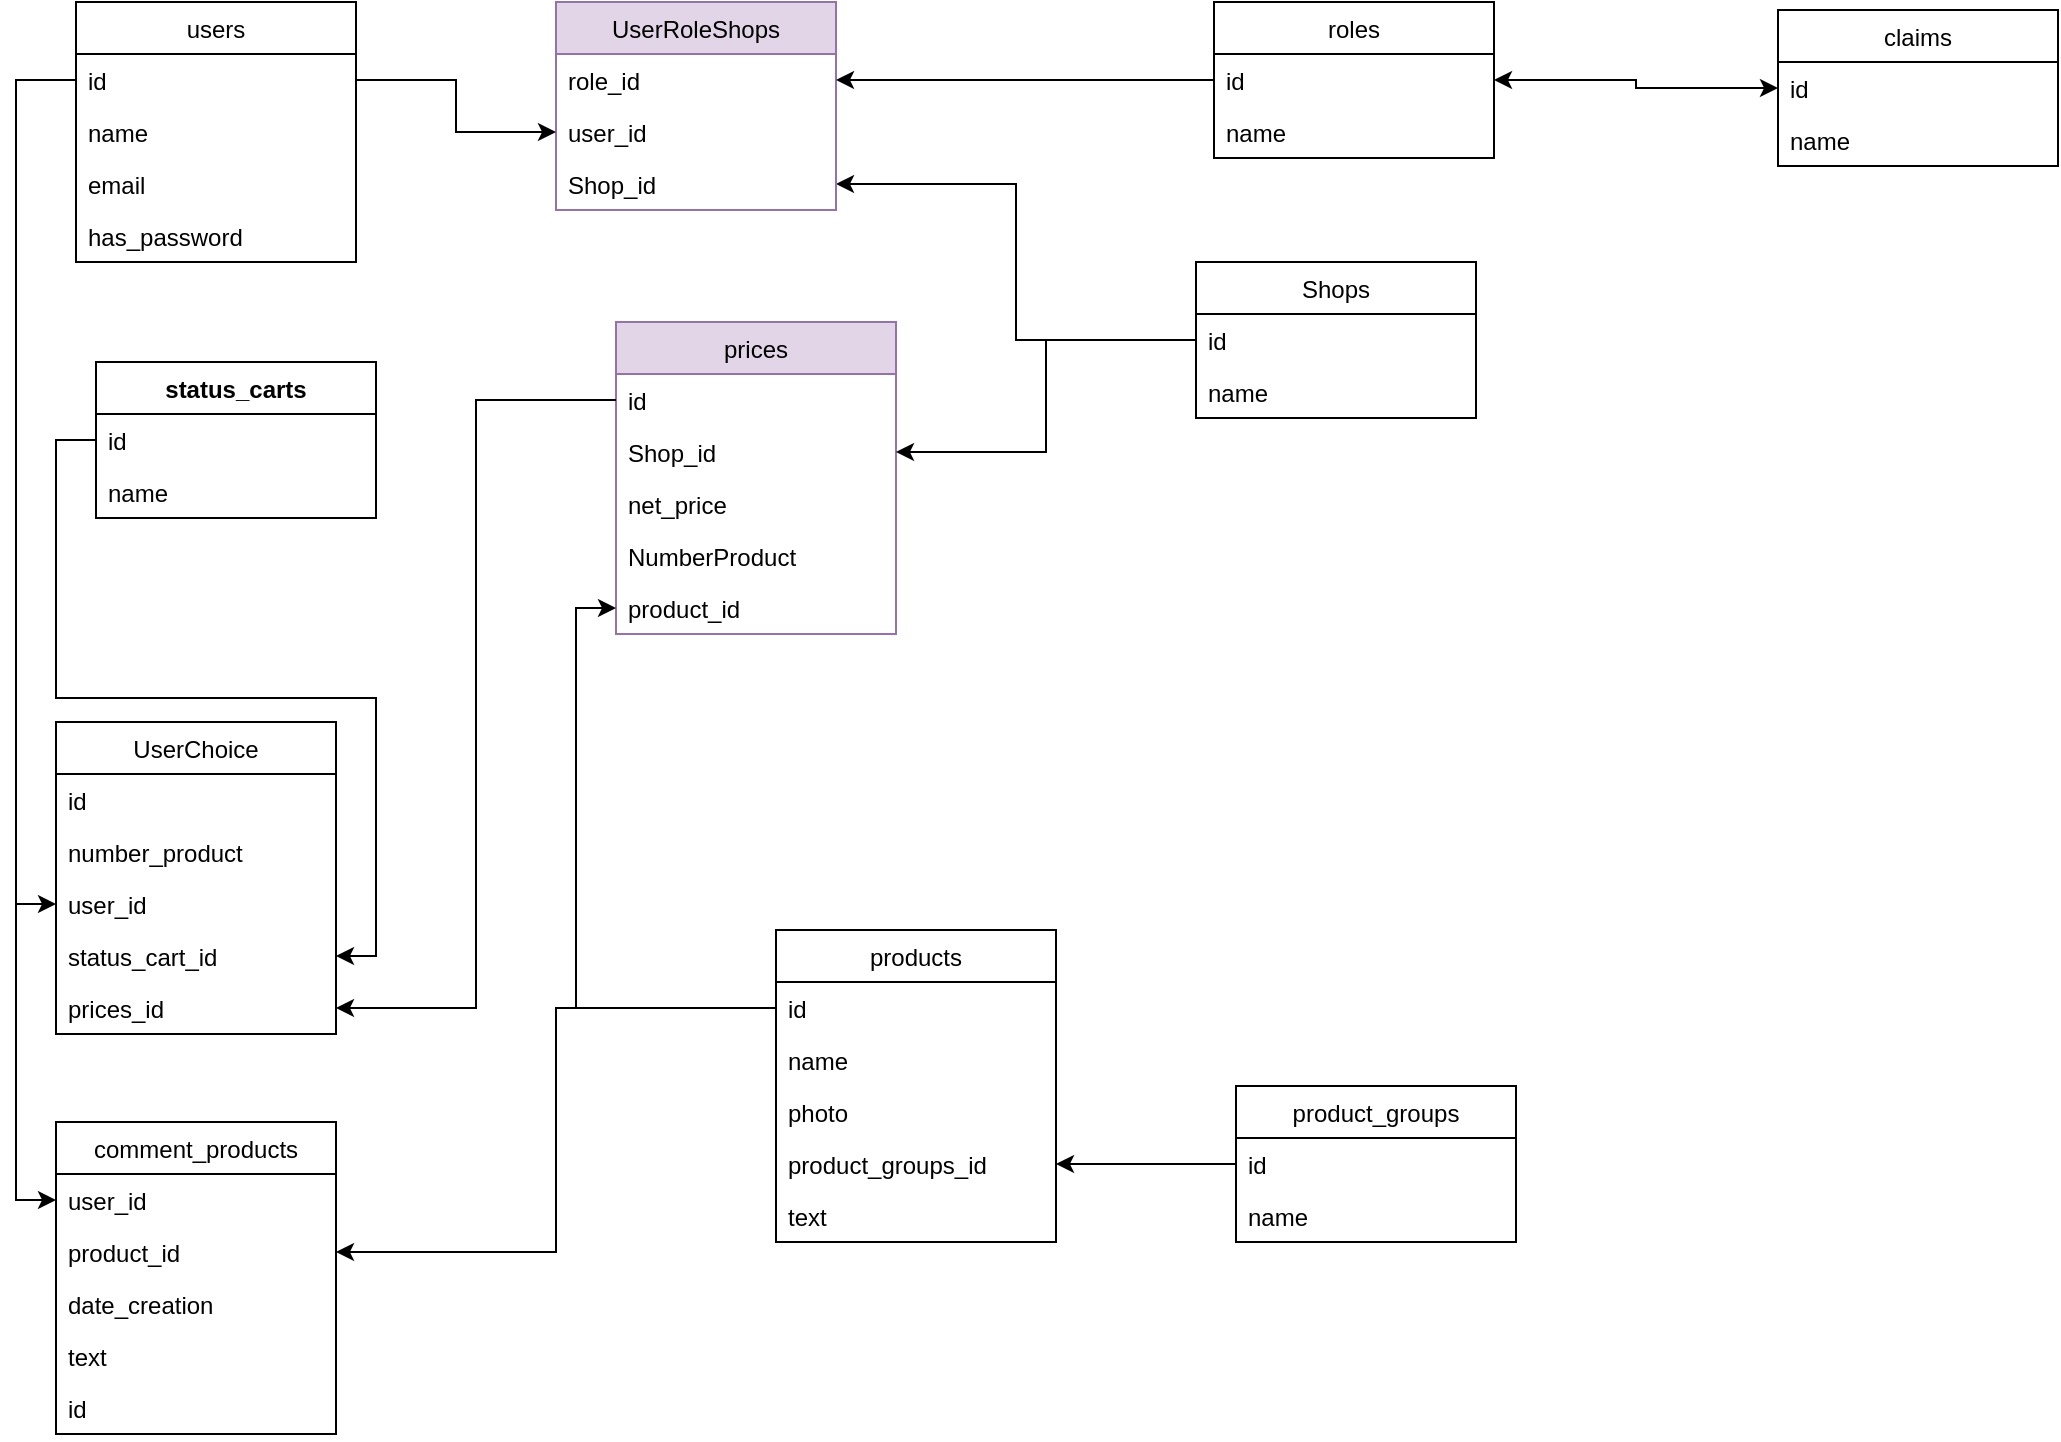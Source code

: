 <mxfile version="16.6.2" type="device"><diagram id="-d2kux74rYZ0cA2vroeV" name="Page-1"><mxGraphModel dx="868" dy="1619" grid="1" gridSize="10" guides="1" tooltips="1" connect="1" arrows="1" fold="1" page="1" pageScale="1" pageWidth="827" pageHeight="1169" math="0" shadow="0"><root><mxCell id="0"/><mxCell id="1" parent="0"/><mxCell id="ogZNsXddtf7emXaKWY2I-17" value="products" style="swimlane;fontStyle=0;childLayout=stackLayout;horizontal=1;startSize=26;horizontalStack=0;resizeParent=1;resizeParentMax=0;resizeLast=0;collapsible=1;marginBottom=0;" parent="1" vertex="1"><mxGeometry x="740" y="-156" width="140" height="156" as="geometry"><mxRectangle x="210" y="50" width="50" height="26" as="alternateBounds"/></mxGeometry></mxCell><mxCell id="ogZNsXddtf7emXaKWY2I-163" value=" id" style="text;strokeColor=none;fillColor=none;align=left;verticalAlign=top;spacingLeft=4;spacingRight=4;overflow=hidden;rotatable=0;points=[[0,0.5],[1,0.5]];portConstraint=eastwest;" parent="ogZNsXddtf7emXaKWY2I-17" vertex="1"><mxGeometry y="26" width="140" height="26" as="geometry"/></mxCell><mxCell id="ogZNsXddtf7emXaKWY2I-20" value="name" style="text;strokeColor=none;fillColor=none;align=left;verticalAlign=top;spacingLeft=4;spacingRight=4;overflow=hidden;rotatable=0;points=[[0,0.5],[1,0.5]];portConstraint=eastwest;" parent="ogZNsXddtf7emXaKWY2I-17" vertex="1"><mxGeometry y="52" width="140" height="26" as="geometry"/></mxCell><mxCell id="ogZNsXddtf7emXaKWY2I-64" value="photo" style="text;strokeColor=none;fillColor=none;align=left;verticalAlign=top;spacingLeft=4;spacingRight=4;overflow=hidden;rotatable=0;points=[[0,0.5],[1,0.5]];portConstraint=eastwest;" parent="ogZNsXddtf7emXaKWY2I-17" vertex="1"><mxGeometry y="78" width="140" height="26" as="geometry"/></mxCell><mxCell id="SJAAvJRmNhoYpBxYr_Aw-2" value="product_groups_id" style="text;strokeColor=none;fillColor=none;align=left;verticalAlign=top;spacingLeft=4;spacingRight=4;overflow=hidden;rotatable=0;points=[[0,0.5],[1,0.5]];portConstraint=eastwest;" parent="ogZNsXddtf7emXaKWY2I-17" vertex="1"><mxGeometry y="104" width="140" height="26" as="geometry"/></mxCell><mxCell id="SJAAvJRmNhoYpBxYr_Aw-4" value="text" style="text;strokeColor=none;fillColor=none;align=left;verticalAlign=top;spacingLeft=4;spacingRight=4;overflow=hidden;rotatable=0;points=[[0,0.5],[1,0.5]];portConstraint=eastwest;" parent="ogZNsXddtf7emXaKWY2I-17" vertex="1"><mxGeometry y="130" width="140" height="26" as="geometry"/></mxCell><mxCell id="ogZNsXddtf7emXaKWY2I-21" value="product_groups" style="swimlane;fontStyle=0;childLayout=stackLayout;horizontal=1;startSize=26;horizontalStack=0;resizeParent=1;resizeParentMax=0;resizeLast=0;collapsible=1;marginBottom=0;" parent="1" vertex="1"><mxGeometry x="970" y="-78" width="140" height="78" as="geometry"><mxRectangle x="210" y="50" width="50" height="26" as="alternateBounds"/></mxGeometry></mxCell><mxCell id="ogZNsXddtf7emXaKWY2I-22" value="id" style="text;strokeColor=none;fillColor=none;align=left;verticalAlign=top;spacingLeft=4;spacingRight=4;overflow=hidden;rotatable=0;points=[[0,0.5],[1,0.5]];portConstraint=eastwest;" parent="ogZNsXddtf7emXaKWY2I-21" vertex="1"><mxGeometry y="26" width="140" height="26" as="geometry"/></mxCell><mxCell id="ogZNsXddtf7emXaKWY2I-23" value="name" style="text;strokeColor=none;fillColor=none;align=left;verticalAlign=top;spacingLeft=4;spacingRight=4;overflow=hidden;rotatable=0;points=[[0,0.5],[1,0.5]];portConstraint=eastwest;" parent="ogZNsXddtf7emXaKWY2I-21" vertex="1"><mxGeometry y="52" width="140" height="26" as="geometry"/></mxCell><mxCell id="ogZNsXddtf7emXaKWY2I-25" value="users" style="swimlane;fontStyle=0;childLayout=stackLayout;horizontal=1;startSize=26;horizontalStack=0;resizeParent=1;resizeParentMax=0;resizeLast=0;collapsible=1;marginBottom=0;" parent="1" vertex="1"><mxGeometry x="390" y="-620" width="140" height="130" as="geometry"><mxRectangle x="274" y="-40" width="50" height="26" as="alternateBounds"/></mxGeometry></mxCell><mxCell id="ogZNsXddtf7emXaKWY2I-26" value="id" style="text;strokeColor=none;fillColor=none;align=left;verticalAlign=top;spacingLeft=4;spacingRight=4;overflow=hidden;rotatable=0;points=[[0,0.5],[1,0.5]];portConstraint=eastwest;" parent="ogZNsXddtf7emXaKWY2I-25" vertex="1"><mxGeometry y="26" width="140" height="26" as="geometry"/></mxCell><mxCell id="ogZNsXddtf7emXaKWY2I-27" value="name" style="text;strokeColor=none;fillColor=none;align=left;verticalAlign=top;spacingLeft=4;spacingRight=4;overflow=hidden;rotatable=0;points=[[0,0.5],[1,0.5]];portConstraint=eastwest;" parent="ogZNsXddtf7emXaKWY2I-25" vertex="1"><mxGeometry y="52" width="140" height="26" as="geometry"/></mxCell><mxCell id="ogZNsXddtf7emXaKWY2I-92" value="email" style="text;strokeColor=none;fillColor=none;align=left;verticalAlign=top;spacingLeft=4;spacingRight=4;overflow=hidden;rotatable=0;points=[[0,0.5],[1,0.5]];portConstraint=eastwest;" parent="ogZNsXddtf7emXaKWY2I-25" vertex="1"><mxGeometry y="78" width="140" height="26" as="geometry"/></mxCell><mxCell id="ogZNsXddtf7emXaKWY2I-93" value="has_password" style="text;strokeColor=none;fillColor=none;align=left;verticalAlign=top;spacingLeft=4;spacingRight=4;overflow=hidden;rotatable=0;points=[[0,0.5],[1,0.5]];portConstraint=eastwest;" parent="ogZNsXddtf7emXaKWY2I-25" vertex="1"><mxGeometry y="104" width="140" height="26" as="geometry"/></mxCell><mxCell id="ogZNsXddtf7emXaKWY2I-35" value="roles" style="swimlane;fontStyle=0;childLayout=stackLayout;horizontal=1;startSize=26;horizontalStack=0;resizeParent=1;resizeParentMax=0;resizeLast=0;collapsible=1;marginBottom=0;" parent="1" vertex="1"><mxGeometry x="959" y="-620" width="140" height="78" as="geometry"><mxRectangle x="909" y="-286" width="50" height="26" as="alternateBounds"/></mxGeometry></mxCell><mxCell id="ogZNsXddtf7emXaKWY2I-36" value="id" style="text;strokeColor=none;fillColor=none;align=left;verticalAlign=top;spacingLeft=4;spacingRight=4;overflow=hidden;rotatable=0;points=[[0,0.5],[1,0.5]];portConstraint=eastwest;" parent="ogZNsXddtf7emXaKWY2I-35" vertex="1"><mxGeometry y="26" width="140" height="26" as="geometry"/></mxCell><mxCell id="ogZNsXddtf7emXaKWY2I-37" value="name" style="text;strokeColor=none;fillColor=none;align=left;verticalAlign=top;spacingLeft=4;spacingRight=4;overflow=hidden;rotatable=0;points=[[0,0.5],[1,0.5]];portConstraint=eastwest;" parent="ogZNsXddtf7emXaKWY2I-35" vertex="1"><mxGeometry y="52" width="140" height="26" as="geometry"/></mxCell><mxCell id="ogZNsXddtf7emXaKWY2I-53" value="claims" style="swimlane;fontStyle=0;childLayout=stackLayout;horizontal=1;startSize=26;horizontalStack=0;resizeParent=1;resizeParentMax=0;resizeLast=0;collapsible=1;marginBottom=0;" parent="1" vertex="1"><mxGeometry x="1241" y="-616" width="140" height="78" as="geometry"><mxRectangle x="210" y="50" width="50" height="26" as="alternateBounds"/></mxGeometry></mxCell><mxCell id="ogZNsXddtf7emXaKWY2I-54" value="id" style="text;strokeColor=none;fillColor=none;align=left;verticalAlign=top;spacingLeft=4;spacingRight=4;overflow=hidden;rotatable=0;points=[[0,0.5],[1,0.5]];portConstraint=eastwest;" parent="ogZNsXddtf7emXaKWY2I-53" vertex="1"><mxGeometry y="26" width="140" height="26" as="geometry"/></mxCell><mxCell id="ogZNsXddtf7emXaKWY2I-55" value="name" style="text;strokeColor=none;fillColor=none;align=left;verticalAlign=top;spacingLeft=4;spacingRight=4;overflow=hidden;rotatable=0;points=[[0,0.5],[1,0.5]];portConstraint=eastwest;" parent="ogZNsXddtf7emXaKWY2I-53" vertex="1"><mxGeometry y="52" width="140" height="26" as="geometry"/></mxCell><mxCell id="ogZNsXddtf7emXaKWY2I-57" value="Shops" style="swimlane;fontStyle=0;childLayout=stackLayout;horizontal=1;startSize=26;horizontalStack=0;resizeParent=1;resizeParentMax=0;resizeLast=0;collapsible=1;marginBottom=0;" parent="1" vertex="1"><mxGeometry x="950" y="-490" width="140" height="78" as="geometry"><mxRectangle x="210" y="50" width="50" height="26" as="alternateBounds"/></mxGeometry></mxCell><mxCell id="ogZNsXddtf7emXaKWY2I-58" value="id" style="text;align=left;verticalAlign=top;spacingLeft=4;spacingRight=4;overflow=hidden;rotatable=0;points=[[0,0.5],[1,0.5]];portConstraint=eastwest;" parent="ogZNsXddtf7emXaKWY2I-57" vertex="1"><mxGeometry y="26" width="140" height="26" as="geometry"/></mxCell><mxCell id="ogZNsXddtf7emXaKWY2I-59" value="name" style="text;strokeColor=none;fillColor=none;align=left;verticalAlign=top;spacingLeft=4;spacingRight=4;overflow=hidden;rotatable=0;points=[[0,0.5],[1,0.5]];portConstraint=eastwest;" parent="ogZNsXddtf7emXaKWY2I-57" vertex="1"><mxGeometry y="52" width="140" height="26" as="geometry"/></mxCell><mxCell id="ogZNsXddtf7emXaKWY2I-67" value="UserChoice" style="swimlane;fontStyle=0;childLayout=stackLayout;horizontal=1;startSize=26;horizontalStack=0;resizeParent=1;resizeParentMax=0;resizeLast=0;collapsible=1;marginBottom=0;" parent="1" vertex="1"><mxGeometry x="380" y="-260" width="140" height="156" as="geometry"><mxRectangle x="210" y="50" width="50" height="26" as="alternateBounds"/></mxGeometry></mxCell><mxCell id="ogZNsXddtf7emXaKWY2I-180" value="id" style="text;strokeColor=none;fillColor=none;align=left;verticalAlign=top;spacingLeft=4;spacingRight=4;overflow=hidden;rotatable=0;points=[[0,0.5],[1,0.5]];portConstraint=eastwest;" parent="ogZNsXddtf7emXaKWY2I-67" vertex="1"><mxGeometry y="26" width="140" height="26" as="geometry"/></mxCell><mxCell id="ogZNsXddtf7emXaKWY2I-70" value="number_product" style="text;strokeColor=none;fillColor=none;align=left;verticalAlign=top;spacingLeft=4;spacingRight=4;overflow=hidden;rotatable=0;points=[[0,0.5],[1,0.5]];portConstraint=eastwest;" parent="ogZNsXddtf7emXaKWY2I-67" vertex="1"><mxGeometry y="52" width="140" height="26" as="geometry"/></mxCell><mxCell id="6mSdbNPxWRhowbqiTRwU-36" value="user_id" style="text;strokeColor=none;fillColor=none;align=left;verticalAlign=top;spacingLeft=4;spacingRight=4;overflow=hidden;rotatable=0;points=[[0,0.5],[1,0.5]];portConstraint=eastwest;" parent="ogZNsXddtf7emXaKWY2I-67" vertex="1"><mxGeometry y="78" width="140" height="26" as="geometry"/></mxCell><mxCell id="ogZNsXddtf7emXaKWY2I-79" value=" status_cart_id" style="text;strokeColor=none;fillColor=none;align=left;verticalAlign=top;spacingLeft=4;spacingRight=4;overflow=hidden;rotatable=0;points=[[0,0.5],[1,0.5]];portConstraint=eastwest;" parent="ogZNsXddtf7emXaKWY2I-67" vertex="1"><mxGeometry y="104" width="140" height="26" as="geometry"/></mxCell><mxCell id="6mSdbNPxWRhowbqiTRwU-35" value="prices_id" style="text;strokeColor=none;fillColor=none;align=left;verticalAlign=top;spacingLeft=4;spacingRight=4;overflow=hidden;rotatable=0;points=[[0,0.5],[1,0.5]];portConstraint=eastwest;" parent="ogZNsXddtf7emXaKWY2I-67" vertex="1"><mxGeometry y="130" width="140" height="26" as="geometry"/></mxCell><mxCell id="ogZNsXddtf7emXaKWY2I-107" value="status_carts" style="swimlane;fontStyle=1;childLayout=stackLayout;horizontal=1;startSize=26;horizontalStack=0;resizeParent=1;resizeParentMax=0;resizeLast=0;collapsible=1;marginBottom=0;" parent="1" vertex="1"><mxGeometry x="400" y="-440" width="140" height="78" as="geometry"><mxRectangle x="210" y="50" width="50" height="26" as="alternateBounds"/></mxGeometry></mxCell><mxCell id="ogZNsXddtf7emXaKWY2I-108" value="id" style="text;strokeColor=none;fillColor=none;align=left;verticalAlign=top;spacingLeft=4;spacingRight=4;overflow=hidden;rotatable=0;points=[[0,0.5],[1,0.5]];portConstraint=eastwest;" parent="ogZNsXddtf7emXaKWY2I-107" vertex="1"><mxGeometry y="26" width="140" height="26" as="geometry"/></mxCell><mxCell id="ogZNsXddtf7emXaKWY2I-109" value="name" style="text;strokeColor=none;fillColor=none;align=left;verticalAlign=top;spacingLeft=4;spacingRight=4;overflow=hidden;rotatable=0;points=[[0,0.5],[1,0.5]];portConstraint=eastwest;" parent="ogZNsXddtf7emXaKWY2I-107" vertex="1"><mxGeometry y="52" width="140" height="26" as="geometry"/></mxCell><mxCell id="ogZNsXddtf7emXaKWY2I-133" value="prices" style="swimlane;fontStyle=0;childLayout=stackLayout;horizontal=1;startSize=26;horizontalStack=0;resizeParent=1;resizeParentMax=0;resizeLast=0;collapsible=1;marginBottom=0;fillColor=#e1d5e7;strokeColor=#9673a6;" parent="1" vertex="1"><mxGeometry x="660" y="-460" width="140" height="156" as="geometry"><mxRectangle x="909" y="190" width="50" height="26" as="alternateBounds"/></mxGeometry></mxCell><mxCell id="ogZNsXddtf7emXaKWY2I-134" value="id" style="text;strokeColor=none;fillColor=none;align=left;verticalAlign=top;spacingLeft=4;spacingRight=4;overflow=hidden;rotatable=0;points=[[0,0.5],[1,0.5]];portConstraint=eastwest;" parent="ogZNsXddtf7emXaKWY2I-133" vertex="1"><mxGeometry y="26" width="140" height="26" as="geometry"/></mxCell><mxCell id="6mSdbNPxWRhowbqiTRwU-39" value="Shop_id" style="text;strokeColor=none;fillColor=none;align=left;verticalAlign=top;spacingLeft=4;spacingRight=4;overflow=hidden;rotatable=0;points=[[0,0.5],[1,0.5]];portConstraint=eastwest;" parent="ogZNsXddtf7emXaKWY2I-133" vertex="1"><mxGeometry y="52" width="140" height="26" as="geometry"/></mxCell><mxCell id="ogZNsXddtf7emXaKWY2I-135" value="net_price" style="text;strokeColor=none;fillColor=none;align=left;verticalAlign=top;spacingLeft=4;spacingRight=4;overflow=hidden;rotatable=0;points=[[0,0.5],[1,0.5]];portConstraint=eastwest;" parent="ogZNsXddtf7emXaKWY2I-133" vertex="1"><mxGeometry y="78" width="140" height="26" as="geometry"/></mxCell><mxCell id="ogZNsXddtf7emXaKWY2I-136" value="NumberProduct" style="text;strokeColor=none;fillColor=none;align=left;verticalAlign=top;spacingLeft=4;spacingRight=4;overflow=hidden;rotatable=0;points=[[0,0.5],[1,0.5]];portConstraint=eastwest;" parent="ogZNsXddtf7emXaKWY2I-133" vertex="1"><mxGeometry y="104" width="140" height="26" as="geometry"/></mxCell><mxCell id="6mSdbNPxWRhowbqiTRwU-37" value="product_id" style="text;strokeColor=none;fillColor=none;align=left;verticalAlign=top;spacingLeft=4;spacingRight=4;overflow=hidden;rotatable=0;points=[[0,0.5],[1,0.5]];portConstraint=eastwest;" parent="ogZNsXddtf7emXaKWY2I-133" vertex="1"><mxGeometry y="130" width="140" height="26" as="geometry"/></mxCell><mxCell id="ogZNsXddtf7emXaKWY2I-150" value="comment_products" style="swimlane;fontStyle=0;childLayout=stackLayout;horizontal=1;startSize=26;horizontalStack=0;resizeParent=1;resizeParentMax=0;resizeLast=0;collapsible=1;marginBottom=0;" parent="1" vertex="1"><mxGeometry x="380" y="-60" width="140" height="156" as="geometry"><mxRectangle x="210" y="50" width="50" height="26" as="alternateBounds"/></mxGeometry></mxCell><mxCell id="6mSdbNPxWRhowbqiTRwU-34" value="user_id" style="text;strokeColor=none;fillColor=none;align=left;verticalAlign=top;spacingLeft=4;spacingRight=4;overflow=hidden;rotatable=0;points=[[0,0.5],[1,0.5]];portConstraint=eastwest;" parent="ogZNsXddtf7emXaKWY2I-150" vertex="1"><mxGeometry y="26" width="140" height="26" as="geometry"/></mxCell><mxCell id="6mSdbNPxWRhowbqiTRwU-33" value="product_id" style="text;strokeColor=none;fillColor=none;align=left;verticalAlign=top;spacingLeft=4;spacingRight=4;overflow=hidden;rotatable=0;points=[[0,0.5],[1,0.5]];portConstraint=eastwest;" parent="ogZNsXddtf7emXaKWY2I-150" vertex="1"><mxGeometry y="52" width="140" height="26" as="geometry"/></mxCell><mxCell id="ogZNsXddtf7emXaKWY2I-182" value="date_creation" style="text;strokeColor=none;fillColor=none;align=left;verticalAlign=top;spacingLeft=4;spacingRight=4;overflow=hidden;rotatable=0;points=[[0,0.5],[1,0.5]];portConstraint=eastwest;" parent="ogZNsXddtf7emXaKWY2I-150" vertex="1"><mxGeometry y="78" width="140" height="26" as="geometry"/></mxCell><mxCell id="ogZNsXddtf7emXaKWY2I-181" value="text" style="text;strokeColor=none;fillColor=none;align=left;verticalAlign=top;spacingLeft=4;spacingRight=4;overflow=hidden;rotatable=0;points=[[0,0.5],[1,0.5]];portConstraint=eastwest;" parent="ogZNsXddtf7emXaKWY2I-150" vertex="1"><mxGeometry y="104" width="140" height="26" as="geometry"/></mxCell><mxCell id="ogZNsXddtf7emXaKWY2I-170" value="id" style="text;strokeColor=none;fillColor=none;align=left;verticalAlign=top;spacingLeft=4;spacingRight=4;overflow=hidden;rotatable=0;points=[[0,0.5],[1,0.5]];portConstraint=eastwest;" parent="ogZNsXddtf7emXaKWY2I-150" vertex="1"><mxGeometry y="130" width="140" height="26" as="geometry"/></mxCell><mxCell id="ogZNsXddtf7emXaKWY2I-227" style="edgeStyle=orthogonalEdgeStyle;rounded=0;orthogonalLoop=1;jettySize=auto;html=1;entryX=0;entryY=0.5;entryDx=0;entryDy=0;startArrow=classic;startFill=1;endArrow=none;endFill=0;exitX=1;exitY=0.5;exitDx=0;exitDy=0;" parent="1" source="SJAAvJRmNhoYpBxYr_Aw-2" target="ogZNsXddtf7emXaKWY2I-22" edge="1"><mxGeometry relative="1" as="geometry"/></mxCell><mxCell id="6mSdbNPxWRhowbqiTRwU-50" style="edgeStyle=orthogonalEdgeStyle;rounded=0;orthogonalLoop=1;jettySize=auto;html=1;entryX=1;entryY=0.5;entryDx=0;entryDy=0;startArrow=none;startFill=0;endArrow=classic;endFill=1;exitX=0;exitY=0.5;exitDx=0;exitDy=0;" parent="1" source="ogZNsXddtf7emXaKWY2I-58" target="Cb-5zZFnaLHWxE9K5ZZM-4" edge="1"><mxGeometry relative="1" as="geometry"/></mxCell><mxCell id="UbTzAqHNwf1IoOelcKm4-24" style="edgeStyle=orthogonalEdgeStyle;rounded=0;orthogonalLoop=1;jettySize=auto;html=1;entryX=1;entryY=0.5;entryDx=0;entryDy=0;startArrow=none;startFill=0;endArrow=classic;endFill=1;" parent="1" edge="1"><mxGeometry relative="1" as="geometry"><mxPoint x="827" y="-232" as="sourcePoint"/></mxGeometry></mxCell><mxCell id="Cb-5zZFnaLHWxE9K5ZZM-1" value="UserRoleShops" style="swimlane;fontStyle=0;childLayout=stackLayout;horizontal=1;startSize=26;horizontalStack=0;resizeParent=1;resizeParentMax=0;resizeLast=0;collapsible=1;marginBottom=0;fillColor=#e1d5e7;strokeColor=#9673a6;" parent="1" vertex="1"><mxGeometry x="630" y="-620" width="140" height="104" as="geometry"><mxRectangle x="909" y="-286" width="50" height="26" as="alternateBounds"/></mxGeometry></mxCell><mxCell id="Cb-5zZFnaLHWxE9K5ZZM-2" value="role_id" style="text;strokeColor=none;fillColor=none;align=left;verticalAlign=top;spacingLeft=4;spacingRight=4;overflow=hidden;rotatable=0;points=[[0,0.5],[1,0.5]];portConstraint=eastwest;" parent="Cb-5zZFnaLHWxE9K5ZZM-1" vertex="1"><mxGeometry y="26" width="140" height="26" as="geometry"/></mxCell><mxCell id="Cb-5zZFnaLHWxE9K5ZZM-3" value="user_id" style="text;strokeColor=none;fillColor=none;align=left;verticalAlign=top;spacingLeft=4;spacingRight=4;overflow=hidden;rotatable=0;points=[[0,0.5],[1,0.5]];portConstraint=eastwest;" parent="Cb-5zZFnaLHWxE9K5ZZM-1" vertex="1"><mxGeometry y="52" width="140" height="26" as="geometry"/></mxCell><mxCell id="Cb-5zZFnaLHWxE9K5ZZM-4" value="Shop_id" style="text;strokeColor=none;fillColor=none;align=left;verticalAlign=top;spacingLeft=4;spacingRight=4;overflow=hidden;rotatable=0;points=[[0,0.5],[1,0.5]];portConstraint=eastwest;" parent="Cb-5zZFnaLHWxE9K5ZZM-1" vertex="1"><mxGeometry y="78" width="140" height="26" as="geometry"/></mxCell><mxCell id="Cb-5zZFnaLHWxE9K5ZZM-6" style="edgeStyle=orthogonalEdgeStyle;rounded=0;orthogonalLoop=1;jettySize=auto;html=1;entryX=1;entryY=0.5;entryDx=0;entryDy=0;startArrow=none;startFill=0;endArrow=classic;endFill=1;exitX=0;exitY=0.5;exitDx=0;exitDy=0;" parent="1" source="ogZNsXddtf7emXaKWY2I-36" target="Cb-5zZFnaLHWxE9K5ZZM-2" edge="1"><mxGeometry relative="1" as="geometry"/></mxCell><mxCell id="Cb-5zZFnaLHWxE9K5ZZM-7" style="edgeStyle=orthogonalEdgeStyle;rounded=0;orthogonalLoop=1;jettySize=auto;html=1;entryX=1;entryY=0.5;entryDx=0;entryDy=0;startArrow=classic;startFill=1;endArrow=none;endFill=0;exitX=0;exitY=0.5;exitDx=0;exitDy=0;" parent="1" source="Cb-5zZFnaLHWxE9K5ZZM-3" target="ogZNsXddtf7emXaKWY2I-26" edge="1"><mxGeometry relative="1" as="geometry"/></mxCell><mxCell id="Dqpsnu7Apo1s935mpGZE-1" style="edgeStyle=orthogonalEdgeStyle;rounded=0;orthogonalLoop=1;jettySize=auto;html=1;entryX=1;entryY=0.5;entryDx=0;entryDy=0;exitX=0;exitY=0.5;exitDx=0;exitDy=0;" parent="1" source="ogZNsXddtf7emXaKWY2I-134" target="6mSdbNPxWRhowbqiTRwU-35" edge="1"><mxGeometry relative="1" as="geometry"/></mxCell><mxCell id="Dqpsnu7Apo1s935mpGZE-3" style="edgeStyle=orthogonalEdgeStyle;rounded=0;orthogonalLoop=1;jettySize=auto;html=1;entryX=0;entryY=0.5;entryDx=0;entryDy=0;" parent="1" source="ogZNsXddtf7emXaKWY2I-26" target="6mSdbNPxWRhowbqiTRwU-36" edge="1"><mxGeometry relative="1" as="geometry"/></mxCell><mxCell id="Dqpsnu7Apo1s935mpGZE-5" style="edgeStyle=orthogonalEdgeStyle;rounded=0;orthogonalLoop=1;jettySize=auto;html=1;entryX=0;entryY=0.5;entryDx=0;entryDy=0;" parent="1" source="ogZNsXddtf7emXaKWY2I-163" target="6mSdbNPxWRhowbqiTRwU-37" edge="1"><mxGeometry relative="1" as="geometry"/></mxCell><mxCell id="Dqpsnu7Apo1s935mpGZE-6" style="edgeStyle=orthogonalEdgeStyle;rounded=0;orthogonalLoop=1;jettySize=auto;html=1;entryX=0;entryY=0.5;entryDx=0;entryDy=0;startArrow=classic;startFill=1;" parent="1" source="ogZNsXddtf7emXaKWY2I-36" target="ogZNsXddtf7emXaKWY2I-54" edge="1"><mxGeometry relative="1" as="geometry"/></mxCell><mxCell id="IGoil258fiUKT9jq7NX3-1" style="edgeStyle=orthogonalEdgeStyle;rounded=0;orthogonalLoop=1;jettySize=auto;html=1;entryX=1;entryY=0.5;entryDx=0;entryDy=0;" edge="1" parent="1" source="ogZNsXddtf7emXaKWY2I-58" target="6mSdbNPxWRhowbqiTRwU-39"><mxGeometry relative="1" as="geometry"/></mxCell><mxCell id="IGoil258fiUKT9jq7NX3-2" style="edgeStyle=orthogonalEdgeStyle;rounded=0;orthogonalLoop=1;jettySize=auto;html=1;entryX=1;entryY=0.5;entryDx=0;entryDy=0;" edge="1" parent="1" source="ogZNsXddtf7emXaKWY2I-163" target="6mSdbNPxWRhowbqiTRwU-33"><mxGeometry relative="1" as="geometry"/></mxCell><mxCell id="IGoil258fiUKT9jq7NX3-3" style="edgeStyle=orthogonalEdgeStyle;rounded=0;orthogonalLoop=1;jettySize=auto;html=1;entryX=0;entryY=0.5;entryDx=0;entryDy=0;" edge="1" parent="1" source="ogZNsXddtf7emXaKWY2I-26" target="6mSdbNPxWRhowbqiTRwU-34"><mxGeometry relative="1" as="geometry"/></mxCell><mxCell id="IGoil258fiUKT9jq7NX3-4" style="edgeStyle=orthogonalEdgeStyle;rounded=0;orthogonalLoop=1;jettySize=auto;html=1;entryX=1;entryY=0.5;entryDx=0;entryDy=0;" edge="1" parent="1" source="ogZNsXddtf7emXaKWY2I-108" target="ogZNsXddtf7emXaKWY2I-79"><mxGeometry relative="1" as="geometry"/></mxCell></root></mxGraphModel></diagram></mxfile>